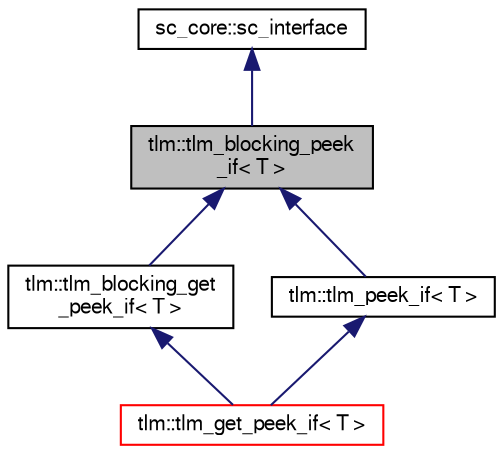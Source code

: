 digraph "tlm::tlm_blocking_peek_if&lt; T &gt;"
{
  edge [fontname="FreeSans",fontsize="10",labelfontname="FreeSans",labelfontsize="10"];
  node [fontname="FreeSans",fontsize="10",shape=record];
  Node0 [label="tlm::tlm_blocking_peek\l_if\< T \>",height=0.2,width=0.4,color="black", fillcolor="grey75", style="filled", fontcolor="black"];
  Node1 -> Node0 [dir="back",color="midnightblue",fontsize="10",style="solid",fontname="FreeSans"];
  Node1 [label="sc_core::sc_interface",height=0.2,width=0.4,color="black", fillcolor="white", style="filled",URL="/mnt/c/Users/fangk/Documents/hdl-playground/lib/systemc-2.3.3/objdir/docs/sysc/doxygen/systemc.tag$a01196.html"];
  Node0 -> Node2 [dir="back",color="midnightblue",fontsize="10",style="solid",fontname="FreeSans"];
  Node2 [label="tlm::tlm_blocking_get\l_peek_if\< T \>",height=0.2,width=0.4,color="black", fillcolor="white", style="filled",URL="$a02311.html"];
  Node2 -> Node3 [dir="back",color="midnightblue",fontsize="10",style="solid",fontname="FreeSans"];
  Node3 [label="tlm::tlm_get_peek_if\< T \>",height=0.2,width=0.4,color="red", fillcolor="white", style="filled",URL="$a02319.html"];
  Node0 -> Node7 [dir="back",color="midnightblue",fontsize="10",style="solid",fontname="FreeSans"];
  Node7 [label="tlm::tlm_peek_if\< T \>",height=0.2,width=0.4,color="black", fillcolor="white", style="filled",URL="$a02307.html"];
  Node7 -> Node3 [dir="back",color="midnightblue",fontsize="10",style="solid",fontname="FreeSans"];
}
